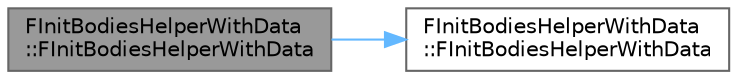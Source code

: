 digraph "FInitBodiesHelperWithData::FInitBodiesHelperWithData"
{
 // INTERACTIVE_SVG=YES
 // LATEX_PDF_SIZE
  bgcolor="transparent";
  edge [fontname=Helvetica,fontsize=10,labelfontname=Helvetica,labelfontsize=10];
  node [fontname=Helvetica,fontsize=10,shape=box,height=0.2,width=0.4];
  rankdir="LR";
  Node1 [id="Node000001",label="FInitBodiesHelperWithData\l::FInitBodiesHelperWithData",height=0.2,width=0.4,color="gray40", fillcolor="grey60", style="filled", fontcolor="black",tooltip=" "];
  Node1 -> Node2 [id="edge1_Node000001_Node000002",color="steelblue1",style="solid",tooltip=" "];
  Node2 [id="Node000002",label="FInitBodiesHelperWithData\l::FInitBodiesHelperWithData",height=0.2,width=0.4,color="grey40", fillcolor="white", style="filled",URL="$d7/d7e/structFInitBodiesHelperWithData.html#acecff7a4dc754e3653a5ca9cd0fc76ec",tooltip=" "];
}
